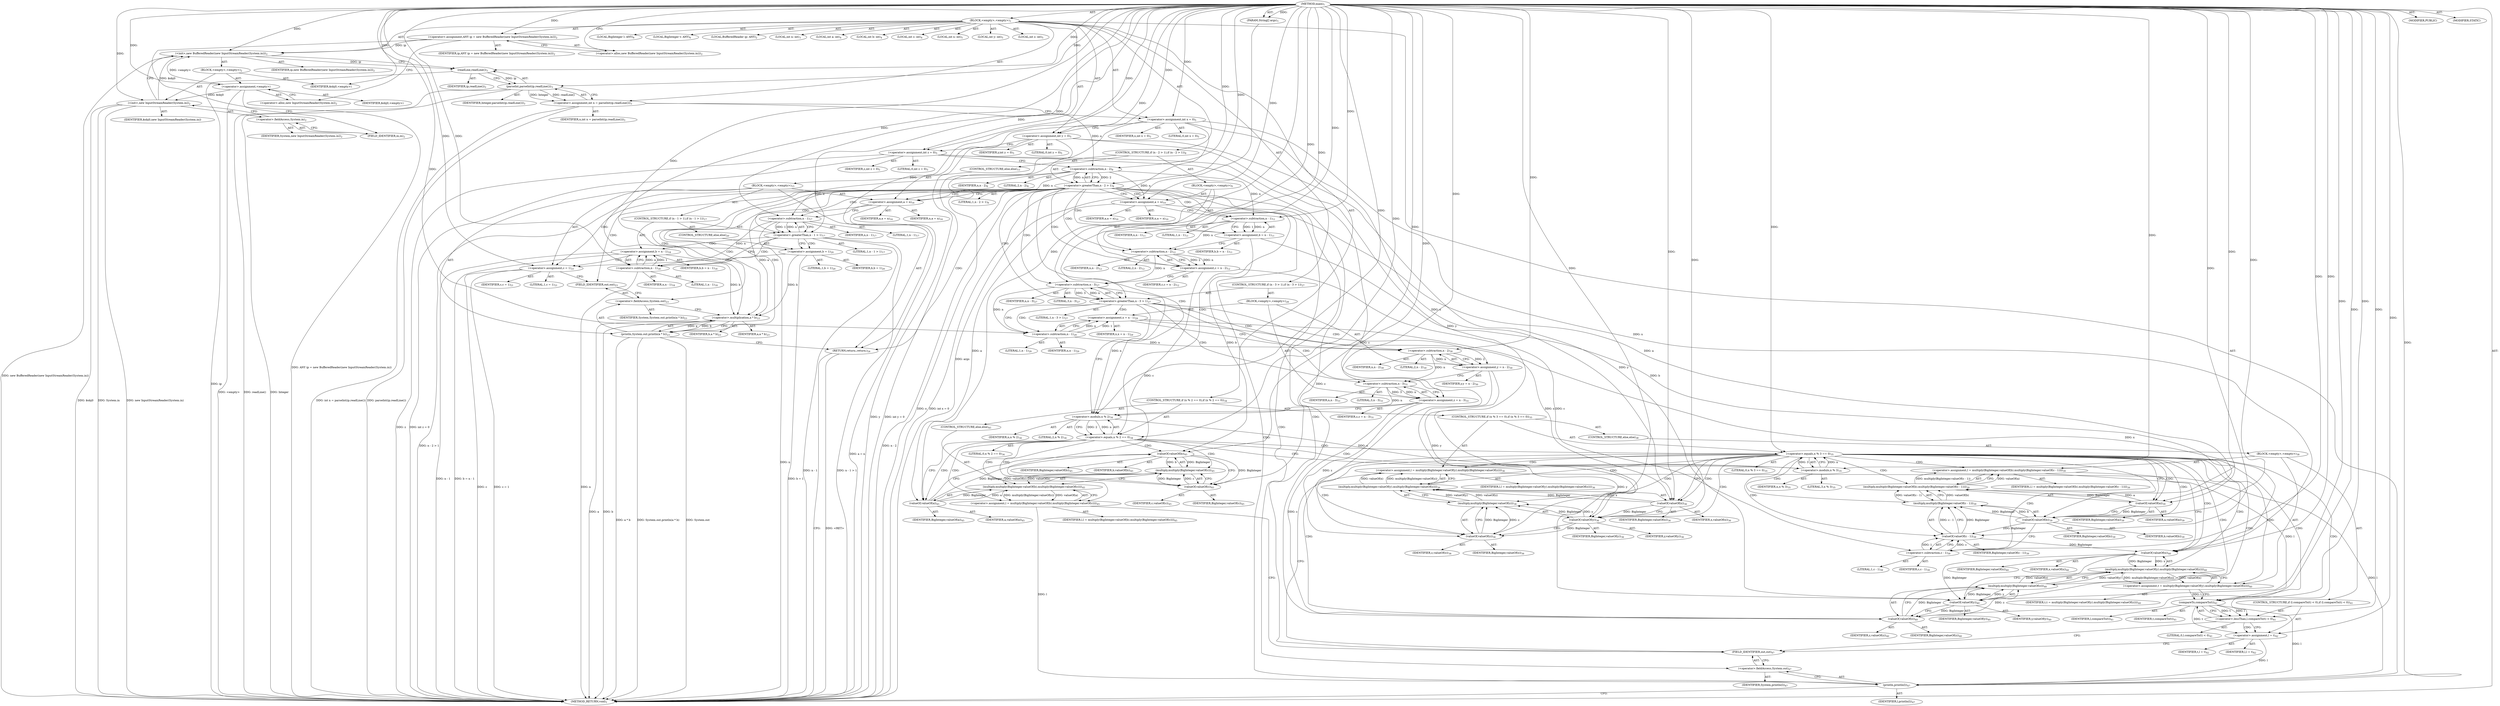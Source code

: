 digraph "main" {  
"19" [label = <(METHOD,main)<SUB>1</SUB>> ]
"20" [label = <(PARAM,String[] args)<SUB>1</SUB>> ]
"21" [label = <(BLOCK,&lt;empty&gt;,&lt;empty&gt;)<SUB>1</SUB>> ]
"4" [label = <(LOCAL,BufferedReader ip: ANY)<SUB>2</SUB>> ]
"22" [label = <(&lt;operator&gt;.assignment,ANY ip = new BufferedReader(new InputStreamReader(System.in)))<SUB>2</SUB>> ]
"23" [label = <(IDENTIFIER,ip,ANY ip = new BufferedReader(new InputStreamReader(System.in)))<SUB>2</SUB>> ]
"24" [label = <(&lt;operator&gt;.alloc,new BufferedReader(new InputStreamReader(System.in)))<SUB>2</SUB>> ]
"25" [label = <(&lt;init&gt;,new BufferedReader(new InputStreamReader(System.in)))<SUB>2</SUB>> ]
"3" [label = <(IDENTIFIER,ip,new BufferedReader(new InputStreamReader(System.in)))<SUB>2</SUB>> ]
"26" [label = <(BLOCK,&lt;empty&gt;,&lt;empty&gt;)<SUB>2</SUB>> ]
"27" [label = <(&lt;operator&gt;.assignment,&lt;empty&gt;)> ]
"28" [label = <(IDENTIFIER,$obj0,&lt;empty&gt;)> ]
"29" [label = <(&lt;operator&gt;.alloc,new InputStreamReader(System.in))<SUB>2</SUB>> ]
"30" [label = <(&lt;init&gt;,new InputStreamReader(System.in))<SUB>2</SUB>> ]
"31" [label = <(IDENTIFIER,$obj0,new InputStreamReader(System.in))> ]
"32" [label = <(&lt;operator&gt;.fieldAccess,System.in)<SUB>2</SUB>> ]
"33" [label = <(IDENTIFIER,System,new InputStreamReader(System.in))<SUB>2</SUB>> ]
"34" [label = <(FIELD_IDENTIFIER,in,in)<SUB>2</SUB>> ]
"35" [label = <(IDENTIFIER,$obj0,&lt;empty&gt;)> ]
"36" [label = <(LOCAL,int n: int)<SUB>3</SUB>> ]
"37" [label = <(&lt;operator&gt;.assignment,int n = parseInt(ip.readLine()))<SUB>3</SUB>> ]
"38" [label = <(IDENTIFIER,n,int n = parseInt(ip.readLine()))<SUB>3</SUB>> ]
"39" [label = <(parseInt,parseInt(ip.readLine()))<SUB>3</SUB>> ]
"40" [label = <(IDENTIFIER,Integer,parseInt(ip.readLine()))<SUB>3</SUB>> ]
"41" [label = <(readLine,readLine())<SUB>3</SUB>> ]
"42" [label = <(IDENTIFIER,ip,readLine())<SUB>3</SUB>> ]
"43" [label = <(LOCAL,int a: int)<SUB>4</SUB>> ]
"44" [label = <(LOCAL,int b: int)<SUB>4</SUB>> ]
"45" [label = <(LOCAL,int c: int)<SUB>4</SUB>> ]
"46" [label = <(LOCAL,int x: int)<SUB>5</SUB>> ]
"47" [label = <(LOCAL,int y: int)<SUB>5</SUB>> ]
"48" [label = <(LOCAL,int z: int)<SUB>5</SUB>> ]
"49" [label = <(&lt;operator&gt;.assignment,int x = 0)<SUB>5</SUB>> ]
"50" [label = <(IDENTIFIER,x,int x = 0)<SUB>5</SUB>> ]
"51" [label = <(LITERAL,0,int x = 0)<SUB>5</SUB>> ]
"52" [label = <(&lt;operator&gt;.assignment,int y = 0)<SUB>5</SUB>> ]
"53" [label = <(IDENTIFIER,y,int y = 0)<SUB>5</SUB>> ]
"54" [label = <(LITERAL,0,int y = 0)<SUB>5</SUB>> ]
"55" [label = <(&lt;operator&gt;.assignment,int z = 0)<SUB>5</SUB>> ]
"56" [label = <(IDENTIFIER,z,int z = 0)<SUB>5</SUB>> ]
"57" [label = <(LITERAL,0,int z = 0)<SUB>5</SUB>> ]
"58" [label = <(LOCAL,BigInteger l: ANY)<SUB>6</SUB>> ]
"59" [label = <(LOCAL,BigInteger t: ANY)<SUB>6</SUB>> ]
"60" [label = <(CONTROL_STRUCTURE,if (n - 2 &gt; 1),if (n - 2 &gt; 1))<SUB>8</SUB>> ]
"61" [label = <(&lt;operator&gt;.greaterThan,n - 2 &gt; 1)<SUB>8</SUB>> ]
"62" [label = <(&lt;operator&gt;.subtraction,n - 2)<SUB>8</SUB>> ]
"63" [label = <(IDENTIFIER,n,n - 2)<SUB>8</SUB>> ]
"64" [label = <(LITERAL,2,n - 2)<SUB>8</SUB>> ]
"65" [label = <(LITERAL,1,n - 2 &gt; 1)<SUB>8</SUB>> ]
"66" [label = <(BLOCK,&lt;empty&gt;,&lt;empty&gt;)<SUB>9</SUB>> ]
"67" [label = <(&lt;operator&gt;.assignment,a = n)<SUB>10</SUB>> ]
"68" [label = <(IDENTIFIER,a,a = n)<SUB>10</SUB>> ]
"69" [label = <(IDENTIFIER,n,a = n)<SUB>10</SUB>> ]
"70" [label = <(&lt;operator&gt;.assignment,b = n - 1)<SUB>11</SUB>> ]
"71" [label = <(IDENTIFIER,b,b = n - 1)<SUB>11</SUB>> ]
"72" [label = <(&lt;operator&gt;.subtraction,n - 1)<SUB>11</SUB>> ]
"73" [label = <(IDENTIFIER,n,n - 1)<SUB>11</SUB>> ]
"74" [label = <(LITERAL,1,n - 1)<SUB>11</SUB>> ]
"75" [label = <(&lt;operator&gt;.assignment,c = n - 2)<SUB>12</SUB>> ]
"76" [label = <(IDENTIFIER,c,c = n - 2)<SUB>12</SUB>> ]
"77" [label = <(&lt;operator&gt;.subtraction,n - 2)<SUB>12</SUB>> ]
"78" [label = <(IDENTIFIER,n,n - 2)<SUB>12</SUB>> ]
"79" [label = <(LITERAL,2,n - 2)<SUB>12</SUB>> ]
"80" [label = <(CONTROL_STRUCTURE,else,else)<SUB>15</SUB>> ]
"81" [label = <(BLOCK,&lt;empty&gt;,&lt;empty&gt;)<SUB>15</SUB>> ]
"82" [label = <(&lt;operator&gt;.assignment,a = n)<SUB>16</SUB>> ]
"83" [label = <(IDENTIFIER,a,a = n)<SUB>16</SUB>> ]
"84" [label = <(IDENTIFIER,n,a = n)<SUB>16</SUB>> ]
"85" [label = <(CONTROL_STRUCTURE,if (n - 1 &gt; 1),if (n - 1 &gt; 1))<SUB>17</SUB>> ]
"86" [label = <(&lt;operator&gt;.greaterThan,n - 1 &gt; 1)<SUB>17</SUB>> ]
"87" [label = <(&lt;operator&gt;.subtraction,n - 1)<SUB>17</SUB>> ]
"88" [label = <(IDENTIFIER,n,n - 1)<SUB>17</SUB>> ]
"89" [label = <(LITERAL,1,n - 1)<SUB>17</SUB>> ]
"90" [label = <(LITERAL,1,n - 1 &gt; 1)<SUB>17</SUB>> ]
"91" [label = <(&lt;operator&gt;.assignment,b = n - 1)<SUB>18</SUB>> ]
"92" [label = <(IDENTIFIER,b,b = n - 1)<SUB>18</SUB>> ]
"93" [label = <(&lt;operator&gt;.subtraction,n - 1)<SUB>18</SUB>> ]
"94" [label = <(IDENTIFIER,n,n - 1)<SUB>18</SUB>> ]
"95" [label = <(LITERAL,1,n - 1)<SUB>18</SUB>> ]
"96" [label = <(CONTROL_STRUCTURE,else,else)<SUB>20</SUB>> ]
"97" [label = <(&lt;operator&gt;.assignment,b = 1)<SUB>20</SUB>> ]
"98" [label = <(IDENTIFIER,b,b = 1)<SUB>20</SUB>> ]
"99" [label = <(LITERAL,1,b = 1)<SUB>20</SUB>> ]
"100" [label = <(&lt;operator&gt;.assignment,c = 1)<SUB>21</SUB>> ]
"101" [label = <(IDENTIFIER,c,c = 1)<SUB>21</SUB>> ]
"102" [label = <(LITERAL,1,c = 1)<SUB>21</SUB>> ]
"103" [label = <(println,System.out.println(a * b))<SUB>23</SUB>> ]
"104" [label = <(&lt;operator&gt;.fieldAccess,System.out)<SUB>23</SUB>> ]
"105" [label = <(IDENTIFIER,System,System.out.println(a * b))<SUB>23</SUB>> ]
"106" [label = <(FIELD_IDENTIFIER,out,out)<SUB>23</SUB>> ]
"107" [label = <(&lt;operator&gt;.multiplication,a * b)<SUB>23</SUB>> ]
"108" [label = <(IDENTIFIER,a,a * b)<SUB>23</SUB>> ]
"109" [label = <(IDENTIFIER,b,a * b)<SUB>23</SUB>> ]
"110" [label = <(RETURN,return;,return;)<SUB>24</SUB>> ]
"111" [label = <(CONTROL_STRUCTURE,if (n - 3 &gt; 1),if (n - 3 &gt; 1))<SUB>27</SUB>> ]
"112" [label = <(&lt;operator&gt;.greaterThan,n - 3 &gt; 1)<SUB>27</SUB>> ]
"113" [label = <(&lt;operator&gt;.subtraction,n - 3)<SUB>27</SUB>> ]
"114" [label = <(IDENTIFIER,n,n - 3)<SUB>27</SUB>> ]
"115" [label = <(LITERAL,3,n - 3)<SUB>27</SUB>> ]
"116" [label = <(LITERAL,1,n - 3 &gt; 1)<SUB>27</SUB>> ]
"117" [label = <(BLOCK,&lt;empty&gt;,&lt;empty&gt;)<SUB>28</SUB>> ]
"118" [label = <(&lt;operator&gt;.assignment,x = n - 1)<SUB>29</SUB>> ]
"119" [label = <(IDENTIFIER,x,x = n - 1)<SUB>29</SUB>> ]
"120" [label = <(&lt;operator&gt;.subtraction,n - 1)<SUB>29</SUB>> ]
"121" [label = <(IDENTIFIER,n,n - 1)<SUB>29</SUB>> ]
"122" [label = <(LITERAL,1,n - 1)<SUB>29</SUB>> ]
"123" [label = <(&lt;operator&gt;.assignment,y = n - 2)<SUB>30</SUB>> ]
"124" [label = <(IDENTIFIER,y,y = n - 2)<SUB>30</SUB>> ]
"125" [label = <(&lt;operator&gt;.subtraction,n - 2)<SUB>30</SUB>> ]
"126" [label = <(IDENTIFIER,n,n - 2)<SUB>30</SUB>> ]
"127" [label = <(LITERAL,2,n - 2)<SUB>30</SUB>> ]
"128" [label = <(&lt;operator&gt;.assignment,z = n - 3)<SUB>31</SUB>> ]
"129" [label = <(IDENTIFIER,z,z = n - 3)<SUB>31</SUB>> ]
"130" [label = <(&lt;operator&gt;.subtraction,n - 3)<SUB>31</SUB>> ]
"131" [label = <(IDENTIFIER,n,n - 3)<SUB>31</SUB>> ]
"132" [label = <(LITERAL,3,n - 3)<SUB>31</SUB>> ]
"133" [label = <(CONTROL_STRUCTURE,if (n % 2 == 0),if (n % 2 == 0))<SUB>34</SUB>> ]
"134" [label = <(&lt;operator&gt;.equals,n % 2 == 0)<SUB>34</SUB>> ]
"135" [label = <(&lt;operator&gt;.modulo,n % 2)<SUB>34</SUB>> ]
"136" [label = <(IDENTIFIER,n,n % 2)<SUB>34</SUB>> ]
"137" [label = <(LITERAL,2,n % 2)<SUB>34</SUB>> ]
"138" [label = <(LITERAL,0,n % 2 == 0)<SUB>34</SUB>> ]
"139" [label = <(CONTROL_STRUCTURE,if (n % 3 == 0),if (n % 3 == 0))<SUB>35</SUB>> ]
"140" [label = <(&lt;operator&gt;.equals,n % 3 == 0)<SUB>35</SUB>> ]
"141" [label = <(&lt;operator&gt;.modulo,n % 3)<SUB>35</SUB>> ]
"142" [label = <(IDENTIFIER,n,n % 3)<SUB>35</SUB>> ]
"143" [label = <(LITERAL,3,n % 3)<SUB>35</SUB>> ]
"144" [label = <(LITERAL,0,n % 3 == 0)<SUB>35</SUB>> ]
"145" [label = <(&lt;operator&gt;.assignment,l = multiply(BigInteger.valueOf(y).multiply(BigInteger.valueOf(z))))<SUB>36</SUB>> ]
"146" [label = <(IDENTIFIER,l,l = multiply(BigInteger.valueOf(y).multiply(BigInteger.valueOf(z))))<SUB>36</SUB>> ]
"147" [label = <(multiply,multiply(BigInteger.valueOf(y).multiply(BigInteger.valueOf(z))))<SUB>36</SUB>> ]
"148" [label = <(valueOf,valueOf(x))<SUB>36</SUB>> ]
"149" [label = <(IDENTIFIER,BigInteger,valueOf(x))<SUB>36</SUB>> ]
"150" [label = <(IDENTIFIER,x,valueOf(x))<SUB>36</SUB>> ]
"151" [label = <(multiply,multiply(BigInteger.valueOf(z)))<SUB>36</SUB>> ]
"152" [label = <(valueOf,valueOf(y))<SUB>36</SUB>> ]
"153" [label = <(IDENTIFIER,BigInteger,valueOf(y))<SUB>36</SUB>> ]
"154" [label = <(IDENTIFIER,y,valueOf(y))<SUB>36</SUB>> ]
"155" [label = <(valueOf,valueOf(z))<SUB>36</SUB>> ]
"156" [label = <(IDENTIFIER,BigInteger,valueOf(z))<SUB>36</SUB>> ]
"157" [label = <(IDENTIFIER,z,valueOf(z))<SUB>36</SUB>> ]
"158" [label = <(CONTROL_STRUCTURE,else,else)<SUB>38</SUB>> ]
"159" [label = <(BLOCK,&lt;empty&gt;,&lt;empty&gt;)<SUB>38</SUB>> ]
"160" [label = <(&lt;operator&gt;.assignment,l = multiply(BigInteger.valueOf(b).multiply(BigInteger.valueOf(c - 1))))<SUB>39</SUB>> ]
"161" [label = <(IDENTIFIER,l,l = multiply(BigInteger.valueOf(b).multiply(BigInteger.valueOf(c - 1))))<SUB>39</SUB>> ]
"162" [label = <(multiply,multiply(BigInteger.valueOf(b).multiply(BigInteger.valueOf(c - 1))))<SUB>39</SUB>> ]
"163" [label = <(valueOf,valueOf(a))<SUB>39</SUB>> ]
"164" [label = <(IDENTIFIER,BigInteger,valueOf(a))<SUB>39</SUB>> ]
"165" [label = <(IDENTIFIER,a,valueOf(a))<SUB>39</SUB>> ]
"166" [label = <(multiply,multiply(BigInteger.valueOf(c - 1)))<SUB>39</SUB>> ]
"167" [label = <(valueOf,valueOf(b))<SUB>39</SUB>> ]
"168" [label = <(IDENTIFIER,BigInteger,valueOf(b))<SUB>39</SUB>> ]
"169" [label = <(IDENTIFIER,b,valueOf(b))<SUB>39</SUB>> ]
"170" [label = <(valueOf,valueOf(c - 1))<SUB>39</SUB>> ]
"171" [label = <(IDENTIFIER,BigInteger,valueOf(c - 1))<SUB>39</SUB>> ]
"172" [label = <(&lt;operator&gt;.subtraction,c - 1)<SUB>39</SUB>> ]
"173" [label = <(IDENTIFIER,c,c - 1)<SUB>39</SUB>> ]
"174" [label = <(LITERAL,1,c - 1)<SUB>39</SUB>> ]
"175" [label = <(&lt;operator&gt;.assignment,t = multiply(BigInteger.valueOf(y).multiply(BigInteger.valueOf(z))))<SUB>40</SUB>> ]
"176" [label = <(IDENTIFIER,t,t = multiply(BigInteger.valueOf(y).multiply(BigInteger.valueOf(z))))<SUB>40</SUB>> ]
"177" [label = <(multiply,multiply(BigInteger.valueOf(y).multiply(BigInteger.valueOf(z))))<SUB>40</SUB>> ]
"178" [label = <(valueOf,valueOf(x))<SUB>40</SUB>> ]
"179" [label = <(IDENTIFIER,BigInteger,valueOf(x))<SUB>40</SUB>> ]
"180" [label = <(IDENTIFIER,x,valueOf(x))<SUB>40</SUB>> ]
"181" [label = <(multiply,multiply(BigInteger.valueOf(z)))<SUB>40</SUB>> ]
"182" [label = <(valueOf,valueOf(y))<SUB>40</SUB>> ]
"183" [label = <(IDENTIFIER,BigInteger,valueOf(y))<SUB>40</SUB>> ]
"184" [label = <(IDENTIFIER,y,valueOf(y))<SUB>40</SUB>> ]
"185" [label = <(valueOf,valueOf(z))<SUB>40</SUB>> ]
"186" [label = <(IDENTIFIER,BigInteger,valueOf(z))<SUB>40</SUB>> ]
"187" [label = <(IDENTIFIER,z,valueOf(z))<SUB>40</SUB>> ]
"188" [label = <(CONTROL_STRUCTURE,if (l.compareTo(t) &lt; 0),if (l.compareTo(t) &lt; 0))<SUB>41</SUB>> ]
"189" [label = <(&lt;operator&gt;.lessThan,l.compareTo(t) &lt; 0)<SUB>41</SUB>> ]
"190" [label = <(compareTo,compareTo(t))<SUB>41</SUB>> ]
"191" [label = <(IDENTIFIER,l,compareTo(t))<SUB>41</SUB>> ]
"192" [label = <(IDENTIFIER,t,compareTo(t))<SUB>41</SUB>> ]
"193" [label = <(LITERAL,0,l.compareTo(t) &lt; 0)<SUB>41</SUB>> ]
"194" [label = <(&lt;operator&gt;.assignment,l = t)<SUB>42</SUB>> ]
"195" [label = <(IDENTIFIER,l,l = t)<SUB>42</SUB>> ]
"196" [label = <(IDENTIFIER,t,l = t)<SUB>42</SUB>> ]
"197" [label = <(CONTROL_STRUCTURE,else,else)<SUB>45</SUB>> ]
"198" [label = <(&lt;operator&gt;.assignment,l = multiply(BigInteger.valueOf(b).multiply(BigInteger.valueOf(c))))<SUB>45</SUB>> ]
"199" [label = <(IDENTIFIER,l,l = multiply(BigInteger.valueOf(b).multiply(BigInteger.valueOf(c))))<SUB>45</SUB>> ]
"200" [label = <(multiply,multiply(BigInteger.valueOf(b).multiply(BigInteger.valueOf(c))))<SUB>45</SUB>> ]
"201" [label = <(valueOf,valueOf(a))<SUB>45</SUB>> ]
"202" [label = <(IDENTIFIER,BigInteger,valueOf(a))<SUB>45</SUB>> ]
"203" [label = <(IDENTIFIER,a,valueOf(a))<SUB>45</SUB>> ]
"204" [label = <(multiply,multiply(BigInteger.valueOf(c)))<SUB>45</SUB>> ]
"205" [label = <(valueOf,valueOf(b))<SUB>45</SUB>> ]
"206" [label = <(IDENTIFIER,BigInteger,valueOf(b))<SUB>45</SUB>> ]
"207" [label = <(IDENTIFIER,b,valueOf(b))<SUB>45</SUB>> ]
"208" [label = <(valueOf,valueOf(c))<SUB>45</SUB>> ]
"209" [label = <(IDENTIFIER,BigInteger,valueOf(c))<SUB>45</SUB>> ]
"210" [label = <(IDENTIFIER,c,valueOf(c))<SUB>45</SUB>> ]
"211" [label = <(println,println(l))<SUB>47</SUB>> ]
"212" [label = <(&lt;operator&gt;.fieldAccess,System.out)<SUB>47</SUB>> ]
"213" [label = <(IDENTIFIER,System,println(l))<SUB>47</SUB>> ]
"214" [label = <(FIELD_IDENTIFIER,out,out)<SUB>47</SUB>> ]
"215" [label = <(IDENTIFIER,l,println(l))<SUB>47</SUB>> ]
"216" [label = <(MODIFIER,PUBLIC)> ]
"217" [label = <(MODIFIER,STATIC)> ]
"218" [label = <(METHOD_RETURN,void)<SUB>1</SUB>> ]
  "19" -> "20"  [ label = "AST: "] 
  "19" -> "21"  [ label = "AST: "] 
  "19" -> "216"  [ label = "AST: "] 
  "19" -> "217"  [ label = "AST: "] 
  "19" -> "218"  [ label = "AST: "] 
  "21" -> "4"  [ label = "AST: "] 
  "21" -> "22"  [ label = "AST: "] 
  "21" -> "25"  [ label = "AST: "] 
  "21" -> "36"  [ label = "AST: "] 
  "21" -> "37"  [ label = "AST: "] 
  "21" -> "43"  [ label = "AST: "] 
  "21" -> "44"  [ label = "AST: "] 
  "21" -> "45"  [ label = "AST: "] 
  "21" -> "46"  [ label = "AST: "] 
  "21" -> "47"  [ label = "AST: "] 
  "21" -> "48"  [ label = "AST: "] 
  "21" -> "49"  [ label = "AST: "] 
  "21" -> "52"  [ label = "AST: "] 
  "21" -> "55"  [ label = "AST: "] 
  "21" -> "58"  [ label = "AST: "] 
  "21" -> "59"  [ label = "AST: "] 
  "21" -> "60"  [ label = "AST: "] 
  "21" -> "111"  [ label = "AST: "] 
  "21" -> "133"  [ label = "AST: "] 
  "21" -> "211"  [ label = "AST: "] 
  "22" -> "23"  [ label = "AST: "] 
  "22" -> "24"  [ label = "AST: "] 
  "25" -> "3"  [ label = "AST: "] 
  "25" -> "26"  [ label = "AST: "] 
  "26" -> "27"  [ label = "AST: "] 
  "26" -> "30"  [ label = "AST: "] 
  "26" -> "35"  [ label = "AST: "] 
  "27" -> "28"  [ label = "AST: "] 
  "27" -> "29"  [ label = "AST: "] 
  "30" -> "31"  [ label = "AST: "] 
  "30" -> "32"  [ label = "AST: "] 
  "32" -> "33"  [ label = "AST: "] 
  "32" -> "34"  [ label = "AST: "] 
  "37" -> "38"  [ label = "AST: "] 
  "37" -> "39"  [ label = "AST: "] 
  "39" -> "40"  [ label = "AST: "] 
  "39" -> "41"  [ label = "AST: "] 
  "41" -> "42"  [ label = "AST: "] 
  "49" -> "50"  [ label = "AST: "] 
  "49" -> "51"  [ label = "AST: "] 
  "52" -> "53"  [ label = "AST: "] 
  "52" -> "54"  [ label = "AST: "] 
  "55" -> "56"  [ label = "AST: "] 
  "55" -> "57"  [ label = "AST: "] 
  "60" -> "61"  [ label = "AST: "] 
  "60" -> "66"  [ label = "AST: "] 
  "60" -> "80"  [ label = "AST: "] 
  "61" -> "62"  [ label = "AST: "] 
  "61" -> "65"  [ label = "AST: "] 
  "62" -> "63"  [ label = "AST: "] 
  "62" -> "64"  [ label = "AST: "] 
  "66" -> "67"  [ label = "AST: "] 
  "66" -> "70"  [ label = "AST: "] 
  "66" -> "75"  [ label = "AST: "] 
  "67" -> "68"  [ label = "AST: "] 
  "67" -> "69"  [ label = "AST: "] 
  "70" -> "71"  [ label = "AST: "] 
  "70" -> "72"  [ label = "AST: "] 
  "72" -> "73"  [ label = "AST: "] 
  "72" -> "74"  [ label = "AST: "] 
  "75" -> "76"  [ label = "AST: "] 
  "75" -> "77"  [ label = "AST: "] 
  "77" -> "78"  [ label = "AST: "] 
  "77" -> "79"  [ label = "AST: "] 
  "80" -> "81"  [ label = "AST: "] 
  "81" -> "82"  [ label = "AST: "] 
  "81" -> "85"  [ label = "AST: "] 
  "81" -> "100"  [ label = "AST: "] 
  "81" -> "103"  [ label = "AST: "] 
  "81" -> "110"  [ label = "AST: "] 
  "82" -> "83"  [ label = "AST: "] 
  "82" -> "84"  [ label = "AST: "] 
  "85" -> "86"  [ label = "AST: "] 
  "85" -> "91"  [ label = "AST: "] 
  "85" -> "96"  [ label = "AST: "] 
  "86" -> "87"  [ label = "AST: "] 
  "86" -> "90"  [ label = "AST: "] 
  "87" -> "88"  [ label = "AST: "] 
  "87" -> "89"  [ label = "AST: "] 
  "91" -> "92"  [ label = "AST: "] 
  "91" -> "93"  [ label = "AST: "] 
  "93" -> "94"  [ label = "AST: "] 
  "93" -> "95"  [ label = "AST: "] 
  "96" -> "97"  [ label = "AST: "] 
  "97" -> "98"  [ label = "AST: "] 
  "97" -> "99"  [ label = "AST: "] 
  "100" -> "101"  [ label = "AST: "] 
  "100" -> "102"  [ label = "AST: "] 
  "103" -> "104"  [ label = "AST: "] 
  "103" -> "107"  [ label = "AST: "] 
  "104" -> "105"  [ label = "AST: "] 
  "104" -> "106"  [ label = "AST: "] 
  "107" -> "108"  [ label = "AST: "] 
  "107" -> "109"  [ label = "AST: "] 
  "111" -> "112"  [ label = "AST: "] 
  "111" -> "117"  [ label = "AST: "] 
  "112" -> "113"  [ label = "AST: "] 
  "112" -> "116"  [ label = "AST: "] 
  "113" -> "114"  [ label = "AST: "] 
  "113" -> "115"  [ label = "AST: "] 
  "117" -> "118"  [ label = "AST: "] 
  "117" -> "123"  [ label = "AST: "] 
  "117" -> "128"  [ label = "AST: "] 
  "118" -> "119"  [ label = "AST: "] 
  "118" -> "120"  [ label = "AST: "] 
  "120" -> "121"  [ label = "AST: "] 
  "120" -> "122"  [ label = "AST: "] 
  "123" -> "124"  [ label = "AST: "] 
  "123" -> "125"  [ label = "AST: "] 
  "125" -> "126"  [ label = "AST: "] 
  "125" -> "127"  [ label = "AST: "] 
  "128" -> "129"  [ label = "AST: "] 
  "128" -> "130"  [ label = "AST: "] 
  "130" -> "131"  [ label = "AST: "] 
  "130" -> "132"  [ label = "AST: "] 
  "133" -> "134"  [ label = "AST: "] 
  "133" -> "139"  [ label = "AST: "] 
  "133" -> "197"  [ label = "AST: "] 
  "134" -> "135"  [ label = "AST: "] 
  "134" -> "138"  [ label = "AST: "] 
  "135" -> "136"  [ label = "AST: "] 
  "135" -> "137"  [ label = "AST: "] 
  "139" -> "140"  [ label = "AST: "] 
  "139" -> "145"  [ label = "AST: "] 
  "139" -> "158"  [ label = "AST: "] 
  "140" -> "141"  [ label = "AST: "] 
  "140" -> "144"  [ label = "AST: "] 
  "141" -> "142"  [ label = "AST: "] 
  "141" -> "143"  [ label = "AST: "] 
  "145" -> "146"  [ label = "AST: "] 
  "145" -> "147"  [ label = "AST: "] 
  "147" -> "148"  [ label = "AST: "] 
  "147" -> "151"  [ label = "AST: "] 
  "148" -> "149"  [ label = "AST: "] 
  "148" -> "150"  [ label = "AST: "] 
  "151" -> "152"  [ label = "AST: "] 
  "151" -> "155"  [ label = "AST: "] 
  "152" -> "153"  [ label = "AST: "] 
  "152" -> "154"  [ label = "AST: "] 
  "155" -> "156"  [ label = "AST: "] 
  "155" -> "157"  [ label = "AST: "] 
  "158" -> "159"  [ label = "AST: "] 
  "159" -> "160"  [ label = "AST: "] 
  "159" -> "175"  [ label = "AST: "] 
  "159" -> "188"  [ label = "AST: "] 
  "160" -> "161"  [ label = "AST: "] 
  "160" -> "162"  [ label = "AST: "] 
  "162" -> "163"  [ label = "AST: "] 
  "162" -> "166"  [ label = "AST: "] 
  "163" -> "164"  [ label = "AST: "] 
  "163" -> "165"  [ label = "AST: "] 
  "166" -> "167"  [ label = "AST: "] 
  "166" -> "170"  [ label = "AST: "] 
  "167" -> "168"  [ label = "AST: "] 
  "167" -> "169"  [ label = "AST: "] 
  "170" -> "171"  [ label = "AST: "] 
  "170" -> "172"  [ label = "AST: "] 
  "172" -> "173"  [ label = "AST: "] 
  "172" -> "174"  [ label = "AST: "] 
  "175" -> "176"  [ label = "AST: "] 
  "175" -> "177"  [ label = "AST: "] 
  "177" -> "178"  [ label = "AST: "] 
  "177" -> "181"  [ label = "AST: "] 
  "178" -> "179"  [ label = "AST: "] 
  "178" -> "180"  [ label = "AST: "] 
  "181" -> "182"  [ label = "AST: "] 
  "181" -> "185"  [ label = "AST: "] 
  "182" -> "183"  [ label = "AST: "] 
  "182" -> "184"  [ label = "AST: "] 
  "185" -> "186"  [ label = "AST: "] 
  "185" -> "187"  [ label = "AST: "] 
  "188" -> "189"  [ label = "AST: "] 
  "188" -> "194"  [ label = "AST: "] 
  "189" -> "190"  [ label = "AST: "] 
  "189" -> "193"  [ label = "AST: "] 
  "190" -> "191"  [ label = "AST: "] 
  "190" -> "192"  [ label = "AST: "] 
  "194" -> "195"  [ label = "AST: "] 
  "194" -> "196"  [ label = "AST: "] 
  "197" -> "198"  [ label = "AST: "] 
  "198" -> "199"  [ label = "AST: "] 
  "198" -> "200"  [ label = "AST: "] 
  "200" -> "201"  [ label = "AST: "] 
  "200" -> "204"  [ label = "AST: "] 
  "201" -> "202"  [ label = "AST: "] 
  "201" -> "203"  [ label = "AST: "] 
  "204" -> "205"  [ label = "AST: "] 
  "204" -> "208"  [ label = "AST: "] 
  "205" -> "206"  [ label = "AST: "] 
  "205" -> "207"  [ label = "AST: "] 
  "208" -> "209"  [ label = "AST: "] 
  "208" -> "210"  [ label = "AST: "] 
  "211" -> "212"  [ label = "AST: "] 
  "211" -> "215"  [ label = "AST: "] 
  "212" -> "213"  [ label = "AST: "] 
  "212" -> "214"  [ label = "AST: "] 
  "22" -> "29"  [ label = "CFG: "] 
  "25" -> "41"  [ label = "CFG: "] 
  "37" -> "49"  [ label = "CFG: "] 
  "49" -> "52"  [ label = "CFG: "] 
  "52" -> "55"  [ label = "CFG: "] 
  "55" -> "62"  [ label = "CFG: "] 
  "211" -> "218"  [ label = "CFG: "] 
  "24" -> "22"  [ label = "CFG: "] 
  "39" -> "37"  [ label = "CFG: "] 
  "61" -> "67"  [ label = "CFG: "] 
  "61" -> "82"  [ label = "CFG: "] 
  "112" -> "120"  [ label = "CFG: "] 
  "112" -> "135"  [ label = "CFG: "] 
  "134" -> "141"  [ label = "CFG: "] 
  "134" -> "201"  [ label = "CFG: "] 
  "212" -> "211"  [ label = "CFG: "] 
  "27" -> "34"  [ label = "CFG: "] 
  "30" -> "25"  [ label = "CFG: "] 
  "41" -> "39"  [ label = "CFG: "] 
  "62" -> "61"  [ label = "CFG: "] 
  "67" -> "72"  [ label = "CFG: "] 
  "70" -> "77"  [ label = "CFG: "] 
  "75" -> "113"  [ label = "CFG: "] 
  "113" -> "112"  [ label = "CFG: "] 
  "118" -> "125"  [ label = "CFG: "] 
  "123" -> "130"  [ label = "CFG: "] 
  "128" -> "135"  [ label = "CFG: "] 
  "135" -> "134"  [ label = "CFG: "] 
  "140" -> "148"  [ label = "CFG: "] 
  "140" -> "163"  [ label = "CFG: "] 
  "145" -> "214"  [ label = "CFG: "] 
  "198" -> "214"  [ label = "CFG: "] 
  "214" -> "212"  [ label = "CFG: "] 
  "29" -> "27"  [ label = "CFG: "] 
  "32" -> "30"  [ label = "CFG: "] 
  "72" -> "70"  [ label = "CFG: "] 
  "77" -> "75"  [ label = "CFG: "] 
  "82" -> "87"  [ label = "CFG: "] 
  "100" -> "106"  [ label = "CFG: "] 
  "103" -> "110"  [ label = "CFG: "] 
  "110" -> "218"  [ label = "CFG: "] 
  "120" -> "118"  [ label = "CFG: "] 
  "125" -> "123"  [ label = "CFG: "] 
  "130" -> "128"  [ label = "CFG: "] 
  "141" -> "140"  [ label = "CFG: "] 
  "147" -> "145"  [ label = "CFG: "] 
  "200" -> "198"  [ label = "CFG: "] 
  "34" -> "32"  [ label = "CFG: "] 
  "86" -> "93"  [ label = "CFG: "] 
  "86" -> "97"  [ label = "CFG: "] 
  "91" -> "100"  [ label = "CFG: "] 
  "104" -> "107"  [ label = "CFG: "] 
  "107" -> "103"  [ label = "CFG: "] 
  "148" -> "152"  [ label = "CFG: "] 
  "151" -> "147"  [ label = "CFG: "] 
  "160" -> "178"  [ label = "CFG: "] 
  "175" -> "190"  [ label = "CFG: "] 
  "201" -> "205"  [ label = "CFG: "] 
  "204" -> "200"  [ label = "CFG: "] 
  "87" -> "86"  [ label = "CFG: "] 
  "93" -> "91"  [ label = "CFG: "] 
  "97" -> "100"  [ label = "CFG: "] 
  "106" -> "104"  [ label = "CFG: "] 
  "152" -> "155"  [ label = "CFG: "] 
  "155" -> "151"  [ label = "CFG: "] 
  "162" -> "160"  [ label = "CFG: "] 
  "177" -> "175"  [ label = "CFG: "] 
  "189" -> "194"  [ label = "CFG: "] 
  "189" -> "214"  [ label = "CFG: "] 
  "194" -> "214"  [ label = "CFG: "] 
  "205" -> "208"  [ label = "CFG: "] 
  "208" -> "204"  [ label = "CFG: "] 
  "163" -> "167"  [ label = "CFG: "] 
  "166" -> "162"  [ label = "CFG: "] 
  "178" -> "182"  [ label = "CFG: "] 
  "181" -> "177"  [ label = "CFG: "] 
  "190" -> "189"  [ label = "CFG: "] 
  "167" -> "172"  [ label = "CFG: "] 
  "170" -> "166"  [ label = "CFG: "] 
  "182" -> "185"  [ label = "CFG: "] 
  "185" -> "181"  [ label = "CFG: "] 
  "172" -> "170"  [ label = "CFG: "] 
  "19" -> "24"  [ label = "CFG: "] 
  "110" -> "218"  [ label = "DDG: &lt;RET&gt;"] 
  "20" -> "218"  [ label = "DDG: args"] 
  "22" -> "218"  [ label = "DDG: ANY ip = new BufferedReader(new InputStreamReader(System.in))"] 
  "27" -> "218"  [ label = "DDG: &lt;empty&gt;"] 
  "30" -> "218"  [ label = "DDG: $obj0"] 
  "30" -> "218"  [ label = "DDG: System.in"] 
  "30" -> "218"  [ label = "DDG: new InputStreamReader(System.in)"] 
  "25" -> "218"  [ label = "DDG: new BufferedReader(new InputStreamReader(System.in))"] 
  "41" -> "218"  [ label = "DDG: ip"] 
  "39" -> "218"  [ label = "DDG: readLine()"] 
  "37" -> "218"  [ label = "DDG: parseInt(ip.readLine())"] 
  "37" -> "218"  [ label = "DDG: int n = parseInt(ip.readLine())"] 
  "49" -> "218"  [ label = "DDG: x"] 
  "49" -> "218"  [ label = "DDG: int x = 0"] 
  "52" -> "218"  [ label = "DDG: y"] 
  "52" -> "218"  [ label = "DDG: int y = 0"] 
  "55" -> "218"  [ label = "DDG: z"] 
  "55" -> "218"  [ label = "DDG: int z = 0"] 
  "61" -> "218"  [ label = "DDG: n - 2"] 
  "61" -> "218"  [ label = "DDG: n - 2 &gt; 1"] 
  "82" -> "218"  [ label = "DDG: a = n"] 
  "87" -> "218"  [ label = "DDG: n"] 
  "86" -> "218"  [ label = "DDG: n - 1"] 
  "86" -> "218"  [ label = "DDG: n - 1 &gt; 1"] 
  "97" -> "218"  [ label = "DDG: b = 1"] 
  "93" -> "218"  [ label = "DDG: n"] 
  "91" -> "218"  [ label = "DDG: n - 1"] 
  "91" -> "218"  [ label = "DDG: b = n - 1"] 
  "100" -> "218"  [ label = "DDG: c"] 
  "100" -> "218"  [ label = "DDG: c = 1"] 
  "103" -> "218"  [ label = "DDG: System.out"] 
  "107" -> "218"  [ label = "DDG: a"] 
  "107" -> "218"  [ label = "DDG: b"] 
  "103" -> "218"  [ label = "DDG: a * b"] 
  "103" -> "218"  [ label = "DDG: System.out.println(a * b)"] 
  "39" -> "218"  [ label = "DDG: Integer"] 
  "19" -> "20"  [ label = "DDG: "] 
  "19" -> "22"  [ label = "DDG: "] 
  "39" -> "37"  [ label = "DDG: Integer"] 
  "39" -> "37"  [ label = "DDG: readLine()"] 
  "19" -> "49"  [ label = "DDG: "] 
  "19" -> "52"  [ label = "DDG: "] 
  "19" -> "55"  [ label = "DDG: "] 
  "22" -> "25"  [ label = "DDG: ip"] 
  "19" -> "25"  [ label = "DDG: "] 
  "27" -> "25"  [ label = "DDG: &lt;empty&gt;"] 
  "30" -> "25"  [ label = "DDG: $obj0"] 
  "198" -> "211"  [ label = "DDG: l"] 
  "190" -> "211"  [ label = "DDG: l"] 
  "194" -> "211"  [ label = "DDG: l"] 
  "145" -> "211"  [ label = "DDG: l"] 
  "19" -> "211"  [ label = "DDG: "] 
  "19" -> "27"  [ label = "DDG: "] 
  "19" -> "35"  [ label = "DDG: "] 
  "19" -> "39"  [ label = "DDG: "] 
  "41" -> "39"  [ label = "DDG: ip"] 
  "62" -> "61"  [ label = "DDG: n"] 
  "62" -> "61"  [ label = "DDG: 2"] 
  "19" -> "61"  [ label = "DDG: "] 
  "62" -> "67"  [ label = "DDG: n"] 
  "19" -> "67"  [ label = "DDG: "] 
  "72" -> "70"  [ label = "DDG: n"] 
  "72" -> "70"  [ label = "DDG: 1"] 
  "77" -> "75"  [ label = "DDG: n"] 
  "77" -> "75"  [ label = "DDG: 2"] 
  "113" -> "112"  [ label = "DDG: n"] 
  "113" -> "112"  [ label = "DDG: 3"] 
  "19" -> "112"  [ label = "DDG: "] 
  "120" -> "118"  [ label = "DDG: n"] 
  "120" -> "118"  [ label = "DDG: 1"] 
  "125" -> "123"  [ label = "DDG: n"] 
  "125" -> "123"  [ label = "DDG: 2"] 
  "130" -> "128"  [ label = "DDG: n"] 
  "130" -> "128"  [ label = "DDG: 3"] 
  "135" -> "134"  [ label = "DDG: n"] 
  "135" -> "134"  [ label = "DDG: 2"] 
  "19" -> "134"  [ label = "DDG: "] 
  "147" -> "145"  [ label = "DDG: valueOf(x)"] 
  "147" -> "145"  [ label = "DDG: multiply(BigInteger.valueOf(z))"] 
  "200" -> "198"  [ label = "DDG: valueOf(a)"] 
  "200" -> "198"  [ label = "DDG: multiply(BigInteger.valueOf(c))"] 
  "27" -> "30"  [ label = "DDG: $obj0"] 
  "19" -> "30"  [ label = "DDG: "] 
  "25" -> "41"  [ label = "DDG: ip"] 
  "19" -> "41"  [ label = "DDG: "] 
  "37" -> "62"  [ label = "DDG: n"] 
  "19" -> "62"  [ label = "DDG: "] 
  "62" -> "82"  [ label = "DDG: n"] 
  "19" -> "82"  [ label = "DDG: "] 
  "19" -> "100"  [ label = "DDG: "] 
  "19" -> "110"  [ label = "DDG: "] 
  "77" -> "113"  [ label = "DDG: n"] 
  "19" -> "113"  [ label = "DDG: "] 
  "113" -> "135"  [ label = "DDG: n"] 
  "130" -> "135"  [ label = "DDG: n"] 
  "19" -> "135"  [ label = "DDG: "] 
  "141" -> "140"  [ label = "DDG: n"] 
  "141" -> "140"  [ label = "DDG: 3"] 
  "19" -> "140"  [ label = "DDG: "] 
  "19" -> "72"  [ label = "DDG: "] 
  "62" -> "72"  [ label = "DDG: n"] 
  "72" -> "77"  [ label = "DDG: n"] 
  "19" -> "77"  [ label = "DDG: "] 
  "93" -> "91"  [ label = "DDG: n"] 
  "93" -> "91"  [ label = "DDG: 1"] 
  "107" -> "103"  [ label = "DDG: a"] 
  "107" -> "103"  [ label = "DDG: b"] 
  "113" -> "120"  [ label = "DDG: n"] 
  "19" -> "120"  [ label = "DDG: "] 
  "120" -> "125"  [ label = "DDG: n"] 
  "19" -> "125"  [ label = "DDG: "] 
  "125" -> "130"  [ label = "DDG: n"] 
  "19" -> "130"  [ label = "DDG: "] 
  "135" -> "141"  [ label = "DDG: n"] 
  "19" -> "141"  [ label = "DDG: "] 
  "148" -> "147"  [ label = "DDG: BigInteger"] 
  "148" -> "147"  [ label = "DDG: x"] 
  "151" -> "147"  [ label = "DDG: valueOf(y)"] 
  "151" -> "147"  [ label = "DDG: valueOf(z)"] 
  "162" -> "160"  [ label = "DDG: valueOf(a)"] 
  "162" -> "160"  [ label = "DDG: multiply(BigInteger.valueOf(c - 1))"] 
  "177" -> "175"  [ label = "DDG: valueOf(x)"] 
  "177" -> "175"  [ label = "DDG: multiply(BigInteger.valueOf(z))"] 
  "201" -> "200"  [ label = "DDG: BigInteger"] 
  "201" -> "200"  [ label = "DDG: a"] 
  "204" -> "200"  [ label = "DDG: valueOf(b)"] 
  "204" -> "200"  [ label = "DDG: valueOf(c)"] 
  "87" -> "86"  [ label = "DDG: n"] 
  "87" -> "86"  [ label = "DDG: 1"] 
  "19" -> "86"  [ label = "DDG: "] 
  "19" -> "97"  [ label = "DDG: "] 
  "82" -> "107"  [ label = "DDG: a"] 
  "19" -> "107"  [ label = "DDG: "] 
  "97" -> "107"  [ label = "DDG: b"] 
  "91" -> "107"  [ label = "DDG: b"] 
  "19" -> "148"  [ label = "DDG: "] 
  "49" -> "148"  [ label = "DDG: x"] 
  "118" -> "148"  [ label = "DDG: x"] 
  "152" -> "151"  [ label = "DDG: BigInteger"] 
  "152" -> "151"  [ label = "DDG: y"] 
  "155" -> "151"  [ label = "DDG: BigInteger"] 
  "155" -> "151"  [ label = "DDG: z"] 
  "190" -> "194"  [ label = "DDG: t"] 
  "19" -> "194"  [ label = "DDG: "] 
  "19" -> "201"  [ label = "DDG: "] 
  "67" -> "201"  [ label = "DDG: a"] 
  "205" -> "204"  [ label = "DDG: BigInteger"] 
  "205" -> "204"  [ label = "DDG: b"] 
  "208" -> "204"  [ label = "DDG: BigInteger"] 
  "208" -> "204"  [ label = "DDG: c"] 
  "19" -> "87"  [ label = "DDG: "] 
  "62" -> "87"  [ label = "DDG: n"] 
  "87" -> "93"  [ label = "DDG: n"] 
  "19" -> "93"  [ label = "DDG: "] 
  "148" -> "152"  [ label = "DDG: BigInteger"] 
  "19" -> "152"  [ label = "DDG: "] 
  "52" -> "152"  [ label = "DDG: y"] 
  "123" -> "152"  [ label = "DDG: y"] 
  "152" -> "155"  [ label = "DDG: BigInteger"] 
  "19" -> "155"  [ label = "DDG: "] 
  "55" -> "155"  [ label = "DDG: z"] 
  "128" -> "155"  [ label = "DDG: z"] 
  "163" -> "162"  [ label = "DDG: BigInteger"] 
  "163" -> "162"  [ label = "DDG: a"] 
  "166" -> "162"  [ label = "DDG: valueOf(b)"] 
  "166" -> "162"  [ label = "DDG: valueOf(c - 1)"] 
  "178" -> "177"  [ label = "DDG: BigInteger"] 
  "178" -> "177"  [ label = "DDG: x"] 
  "181" -> "177"  [ label = "DDG: valueOf(y)"] 
  "181" -> "177"  [ label = "DDG: valueOf(z)"] 
  "190" -> "189"  [ label = "DDG: l"] 
  "190" -> "189"  [ label = "DDG: t"] 
  "19" -> "189"  [ label = "DDG: "] 
  "201" -> "205"  [ label = "DDG: BigInteger"] 
  "19" -> "205"  [ label = "DDG: "] 
  "70" -> "205"  [ label = "DDG: b"] 
  "205" -> "208"  [ label = "DDG: BigInteger"] 
  "19" -> "208"  [ label = "DDG: "] 
  "75" -> "208"  [ label = "DDG: c"] 
  "19" -> "163"  [ label = "DDG: "] 
  "67" -> "163"  [ label = "DDG: a"] 
  "167" -> "166"  [ label = "DDG: BigInteger"] 
  "167" -> "166"  [ label = "DDG: b"] 
  "170" -> "166"  [ label = "DDG: BigInteger"] 
  "170" -> "166"  [ label = "DDG: c - 1"] 
  "170" -> "178"  [ label = "DDG: BigInteger"] 
  "19" -> "178"  [ label = "DDG: "] 
  "49" -> "178"  [ label = "DDG: x"] 
  "118" -> "178"  [ label = "DDG: x"] 
  "182" -> "181"  [ label = "DDG: BigInteger"] 
  "182" -> "181"  [ label = "DDG: y"] 
  "185" -> "181"  [ label = "DDG: BigInteger"] 
  "185" -> "181"  [ label = "DDG: z"] 
  "160" -> "190"  [ label = "DDG: l"] 
  "19" -> "190"  [ label = "DDG: "] 
  "175" -> "190"  [ label = "DDG: t"] 
  "163" -> "167"  [ label = "DDG: BigInteger"] 
  "19" -> "167"  [ label = "DDG: "] 
  "70" -> "167"  [ label = "DDG: b"] 
  "167" -> "170"  [ label = "DDG: BigInteger"] 
  "19" -> "170"  [ label = "DDG: "] 
  "172" -> "170"  [ label = "DDG: c"] 
  "172" -> "170"  [ label = "DDG: 1"] 
  "178" -> "182"  [ label = "DDG: BigInteger"] 
  "19" -> "182"  [ label = "DDG: "] 
  "52" -> "182"  [ label = "DDG: y"] 
  "123" -> "182"  [ label = "DDG: y"] 
  "182" -> "185"  [ label = "DDG: BigInteger"] 
  "19" -> "185"  [ label = "DDG: "] 
  "55" -> "185"  [ label = "DDG: z"] 
  "128" -> "185"  [ label = "DDG: z"] 
  "75" -> "172"  [ label = "DDG: c"] 
  "19" -> "172"  [ label = "DDG: "] 
  "61" -> "107"  [ label = "CDG: "] 
  "61" -> "214"  [ label = "CDG: "] 
  "61" -> "77"  [ label = "CDG: "] 
  "61" -> "113"  [ label = "CDG: "] 
  "61" -> "75"  [ label = "CDG: "] 
  "61" -> "103"  [ label = "CDG: "] 
  "61" -> "67"  [ label = "CDG: "] 
  "61" -> "104"  [ label = "CDG: "] 
  "61" -> "87"  [ label = "CDG: "] 
  "61" -> "112"  [ label = "CDG: "] 
  "61" -> "134"  [ label = "CDG: "] 
  "61" -> "212"  [ label = "CDG: "] 
  "61" -> "100"  [ label = "CDG: "] 
  "61" -> "70"  [ label = "CDG: "] 
  "61" -> "86"  [ label = "CDG: "] 
  "61" -> "72"  [ label = "CDG: "] 
  "61" -> "106"  [ label = "CDG: "] 
  "61" -> "82"  [ label = "CDG: "] 
  "61" -> "211"  [ label = "CDG: "] 
  "61" -> "135"  [ label = "CDG: "] 
  "61" -> "110"  [ label = "CDG: "] 
  "112" -> "120"  [ label = "CDG: "] 
  "112" -> "128"  [ label = "CDG: "] 
  "112" -> "130"  [ label = "CDG: "] 
  "112" -> "118"  [ label = "CDG: "] 
  "112" -> "123"  [ label = "CDG: "] 
  "112" -> "125"  [ label = "CDG: "] 
  "134" -> "198"  [ label = "CDG: "] 
  "134" -> "204"  [ label = "CDG: "] 
  "134" -> "208"  [ label = "CDG: "] 
  "134" -> "201"  [ label = "CDG: "] 
  "134" -> "205"  [ label = "CDG: "] 
  "134" -> "141"  [ label = "CDG: "] 
  "134" -> "200"  [ label = "CDG: "] 
  "134" -> "140"  [ label = "CDG: "] 
  "140" -> "167"  [ label = "CDG: "] 
  "140" -> "145"  [ label = "CDG: "] 
  "140" -> "163"  [ label = "CDG: "] 
  "140" -> "178"  [ label = "CDG: "] 
  "140" -> "185"  [ label = "CDG: "] 
  "140" -> "151"  [ label = "CDG: "] 
  "140" -> "189"  [ label = "CDG: "] 
  "140" -> "162"  [ label = "CDG: "] 
  "140" -> "170"  [ label = "CDG: "] 
  "140" -> "181"  [ label = "CDG: "] 
  "140" -> "148"  [ label = "CDG: "] 
  "140" -> "190"  [ label = "CDG: "] 
  "140" -> "152"  [ label = "CDG: "] 
  "140" -> "182"  [ label = "CDG: "] 
  "140" -> "155"  [ label = "CDG: "] 
  "140" -> "160"  [ label = "CDG: "] 
  "140" -> "166"  [ label = "CDG: "] 
  "140" -> "177"  [ label = "CDG: "] 
  "140" -> "147"  [ label = "CDG: "] 
  "140" -> "175"  [ label = "CDG: "] 
  "140" -> "172"  [ label = "CDG: "] 
  "86" -> "97"  [ label = "CDG: "] 
  "86" -> "91"  [ label = "CDG: "] 
  "86" -> "93"  [ label = "CDG: "] 
  "189" -> "194"  [ label = "CDG: "] 
}
